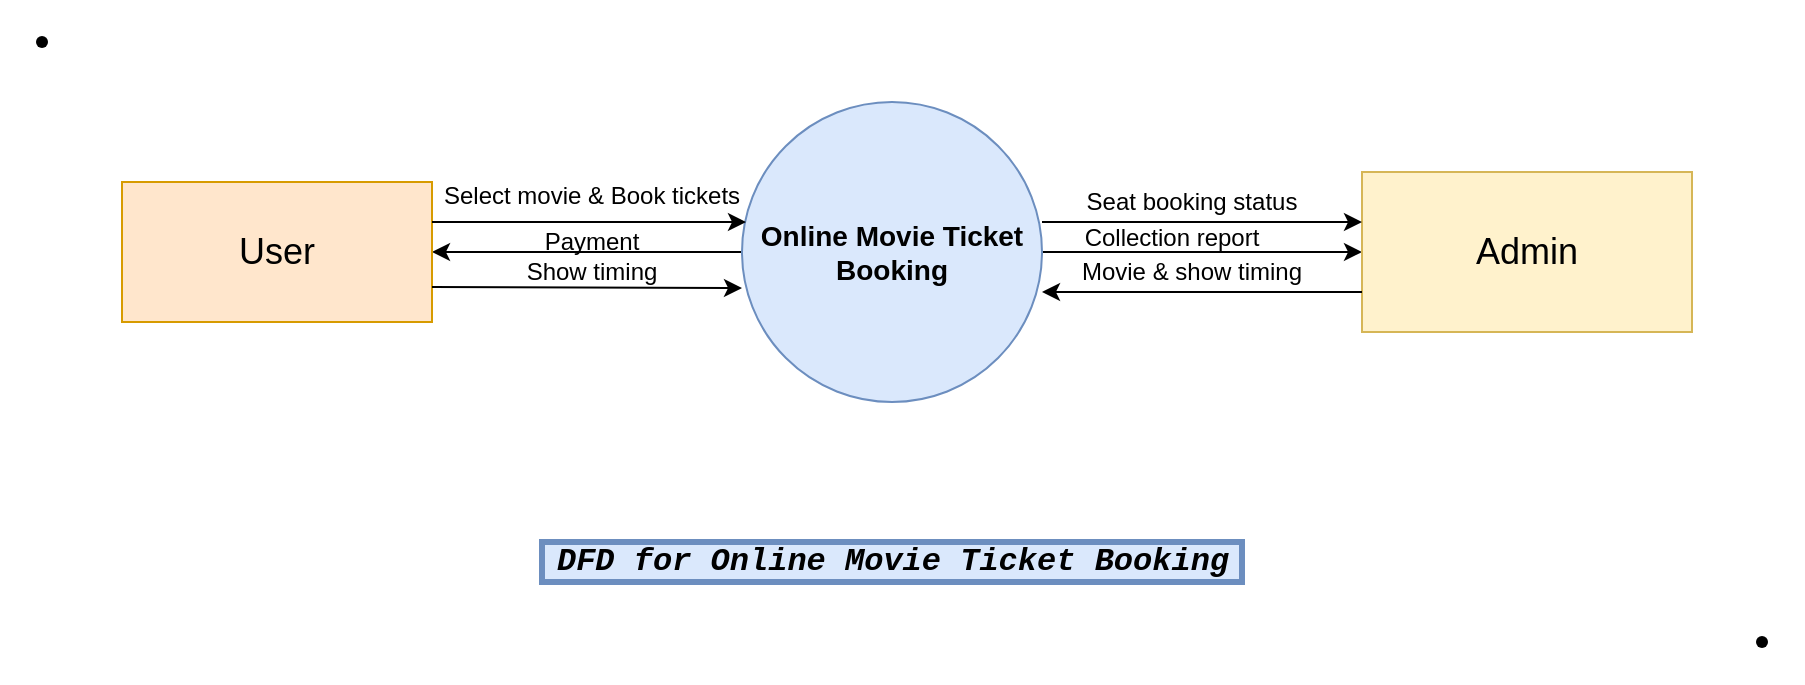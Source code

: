 <mxfile version="19.0.3" type="device"><diagram id="ZPM8nhzjwA75_xEjkUGf" name="Page-1"><mxGraphModel dx="1718" dy="553" grid="1" gridSize="10" guides="1" tooltips="1" connect="1" arrows="1" fold="1" page="1" pageScale="1" pageWidth="850" pageHeight="1100" math="0" shadow="0"><root><mxCell id="0"/><mxCell id="1" parent="0"/><mxCell id="OGnT6gfG3Wj3ZNau_gN--4" value="" style="edgeStyle=orthogonalEdgeStyle;rounded=0;orthogonalLoop=1;jettySize=auto;html=1;fontSize=14;" parent="1" source="OGnT6gfG3Wj3ZNau_gN--1" target="OGnT6gfG3Wj3ZNau_gN--3" edge="1"><mxGeometry relative="1" as="geometry"/></mxCell><mxCell id="OGnT6gfG3Wj3ZNau_gN--6" value="" style="edgeStyle=orthogonalEdgeStyle;rounded=0;orthogonalLoop=1;jettySize=auto;html=1;fontSize=14;" parent="1" source="OGnT6gfG3Wj3ZNau_gN--1" target="OGnT6gfG3Wj3ZNau_gN--5" edge="1"><mxGeometry relative="1" as="geometry"/></mxCell><mxCell id="OGnT6gfG3Wj3ZNau_gN--1" value="&lt;font style=&quot;font-size: 14px;&quot;&gt;&lt;b&gt;Online Movie Ticket Booking&lt;/b&gt;&lt;/font&gt;" style="ellipse;whiteSpace=wrap;html=1;fillColor=#dae8fc;strokeColor=#6c8ebf;" parent="1" vertex="1"><mxGeometry x="350" y="230" width="150" height="150" as="geometry"/></mxCell><mxCell id="OGnT6gfG3Wj3ZNau_gN--3" value="&lt;font style=&quot;font-size: 18px;&quot;&gt;User&lt;/font&gt;" style="whiteSpace=wrap;html=1;fillColor=#ffe6cc;strokeColor=#d79b00;" parent="1" vertex="1"><mxGeometry x="40" y="270" width="155" height="70" as="geometry"/></mxCell><mxCell id="OGnT6gfG3Wj3ZNau_gN--5" value="&lt;font style=&quot;font-size: 18px;&quot;&gt;Admin&lt;/font&gt;" style="whiteSpace=wrap;html=1;fillColor=#fff2cc;strokeColor=#d6b656;" parent="1" vertex="1"><mxGeometry x="660" y="265" width="165" height="80" as="geometry"/></mxCell><mxCell id="OGnT6gfG3Wj3ZNau_gN--7" value="" style="endArrow=classic;html=1;rounded=0;fontSize=18;exitX=1;exitY=0.75;exitDx=0;exitDy=0;" parent="1" source="OGnT6gfG3Wj3ZNau_gN--3" edge="1"><mxGeometry width="50" height="50" relative="1" as="geometry"><mxPoint x="285" y="350" as="sourcePoint"/><mxPoint x="350" y="323" as="targetPoint"/></mxGeometry></mxCell><mxCell id="OGnT6gfG3Wj3ZNau_gN--8" value="" style="endArrow=classic;html=1;rounded=0;fontSize=18;exitX=0;exitY=0.75;exitDx=0;exitDy=0;" parent="1" source="OGnT6gfG3Wj3ZNau_gN--5" edge="1"><mxGeometry width="50" height="50" relative="1" as="geometry"><mxPoint x="630" y="320" as="sourcePoint"/><mxPoint x="500" y="325" as="targetPoint"/></mxGeometry></mxCell><mxCell id="OGnT6gfG3Wj3ZNau_gN--10" value="" style="edgeStyle=orthogonalEdgeStyle;rounded=0;orthogonalLoop=1;jettySize=auto;html=1;fontSize=14;" parent="1" edge="1"><mxGeometry relative="1" as="geometry"><mxPoint x="500" y="290" as="sourcePoint"/><mxPoint x="660" y="290" as="targetPoint"/></mxGeometry></mxCell><mxCell id="OGnT6gfG3Wj3ZNau_gN--11" value="" style="endArrow=classic;html=1;rounded=0;fontSize=18;" parent="1" edge="1"><mxGeometry width="50" height="50" relative="1" as="geometry"><mxPoint x="195" y="290" as="sourcePoint"/><mxPoint x="352" y="290" as="targetPoint"/></mxGeometry></mxCell><mxCell id="OGnT6gfG3Wj3ZNau_gN--12" value="&lt;font style=&quot;font-size: 12px;&quot;&gt;Select movie &amp;amp; Book tickets&lt;/font&gt;" style="text;html=1;strokeColor=none;fillColor=none;align=center;verticalAlign=middle;whiteSpace=wrap;rounded=0;fontSize=18;" parent="1" vertex="1"><mxGeometry x="195" y="260" width="160" height="30" as="geometry"/></mxCell><mxCell id="OGnT6gfG3Wj3ZNau_gN--13" value="Payment" style="text;html=1;strokeColor=none;fillColor=none;align=center;verticalAlign=middle;whiteSpace=wrap;rounded=0;fontSize=12;" parent="1" vertex="1"><mxGeometry x="245" y="290" width="60" height="20" as="geometry"/></mxCell><mxCell id="OGnT6gfG3Wj3ZNau_gN--14" value="Show timing" style="text;html=1;strokeColor=none;fillColor=none;align=center;verticalAlign=middle;whiteSpace=wrap;rounded=0;fontSize=12;" parent="1" vertex="1"><mxGeometry x="215" y="300" width="120" height="30" as="geometry"/></mxCell><mxCell id="OGnT6gfG3Wj3ZNau_gN--15" value="Seat booking status" style="text;html=1;strokeColor=none;fillColor=none;align=center;verticalAlign=middle;whiteSpace=wrap;rounded=0;fontSize=12;" parent="1" vertex="1"><mxGeometry x="520" y="265" width="110" height="30" as="geometry"/></mxCell><mxCell id="OGnT6gfG3Wj3ZNau_gN--16" value="Collection report" style="text;html=1;strokeColor=none;fillColor=none;align=center;verticalAlign=middle;whiteSpace=wrap;rounded=0;fontSize=12;" parent="1" vertex="1"><mxGeometry x="465" y="285" width="200" height="25" as="geometry"/></mxCell><mxCell id="OGnT6gfG3Wj3ZNau_gN--17" value="Movie &amp;amp; show timing" style="text;html=1;strokeColor=none;fillColor=none;align=center;verticalAlign=middle;whiteSpace=wrap;rounded=0;fontSize=12;" parent="1" vertex="1"><mxGeometry x="475" y="300" width="200" height="30" as="geometry"/></mxCell><mxCell id="Yxd3dCZoaWJCsjuBIhm_-1" value="DFD for Online Movie Ticket Booking" style="text;html=1;align=center;verticalAlign=middle;resizable=0;points=[];autosize=1;strokeColor=#6c8ebf;fillColor=#dae8fc;strokeWidth=3;fontFamily=Courier New;fontStyle=3;fontSize=16;" parent="1" vertex="1"><mxGeometry x="250" y="450" width="350" height="20" as="geometry"/></mxCell><mxCell id="Yxd3dCZoaWJCsjuBIhm_-2" value="" style="shape=waypoint;sketch=0;fillStyle=solid;size=6;pointerEvents=1;points=[];fillColor=none;resizable=0;rotatable=0;perimeter=centerPerimeter;snapToPoint=1;" parent="1" vertex="1"><mxGeometry x="-20" y="180" width="40" height="40" as="geometry"/></mxCell><mxCell id="Yxd3dCZoaWJCsjuBIhm_-3" value="" style="shape=waypoint;sketch=0;fillStyle=solid;size=6;pointerEvents=1;points=[];fillColor=none;resizable=0;rotatable=0;perimeter=centerPerimeter;snapToPoint=1;" parent="1" vertex="1"><mxGeometry x="840" y="480" width="40" height="40" as="geometry"/></mxCell></root></mxGraphModel></diagram></mxfile>